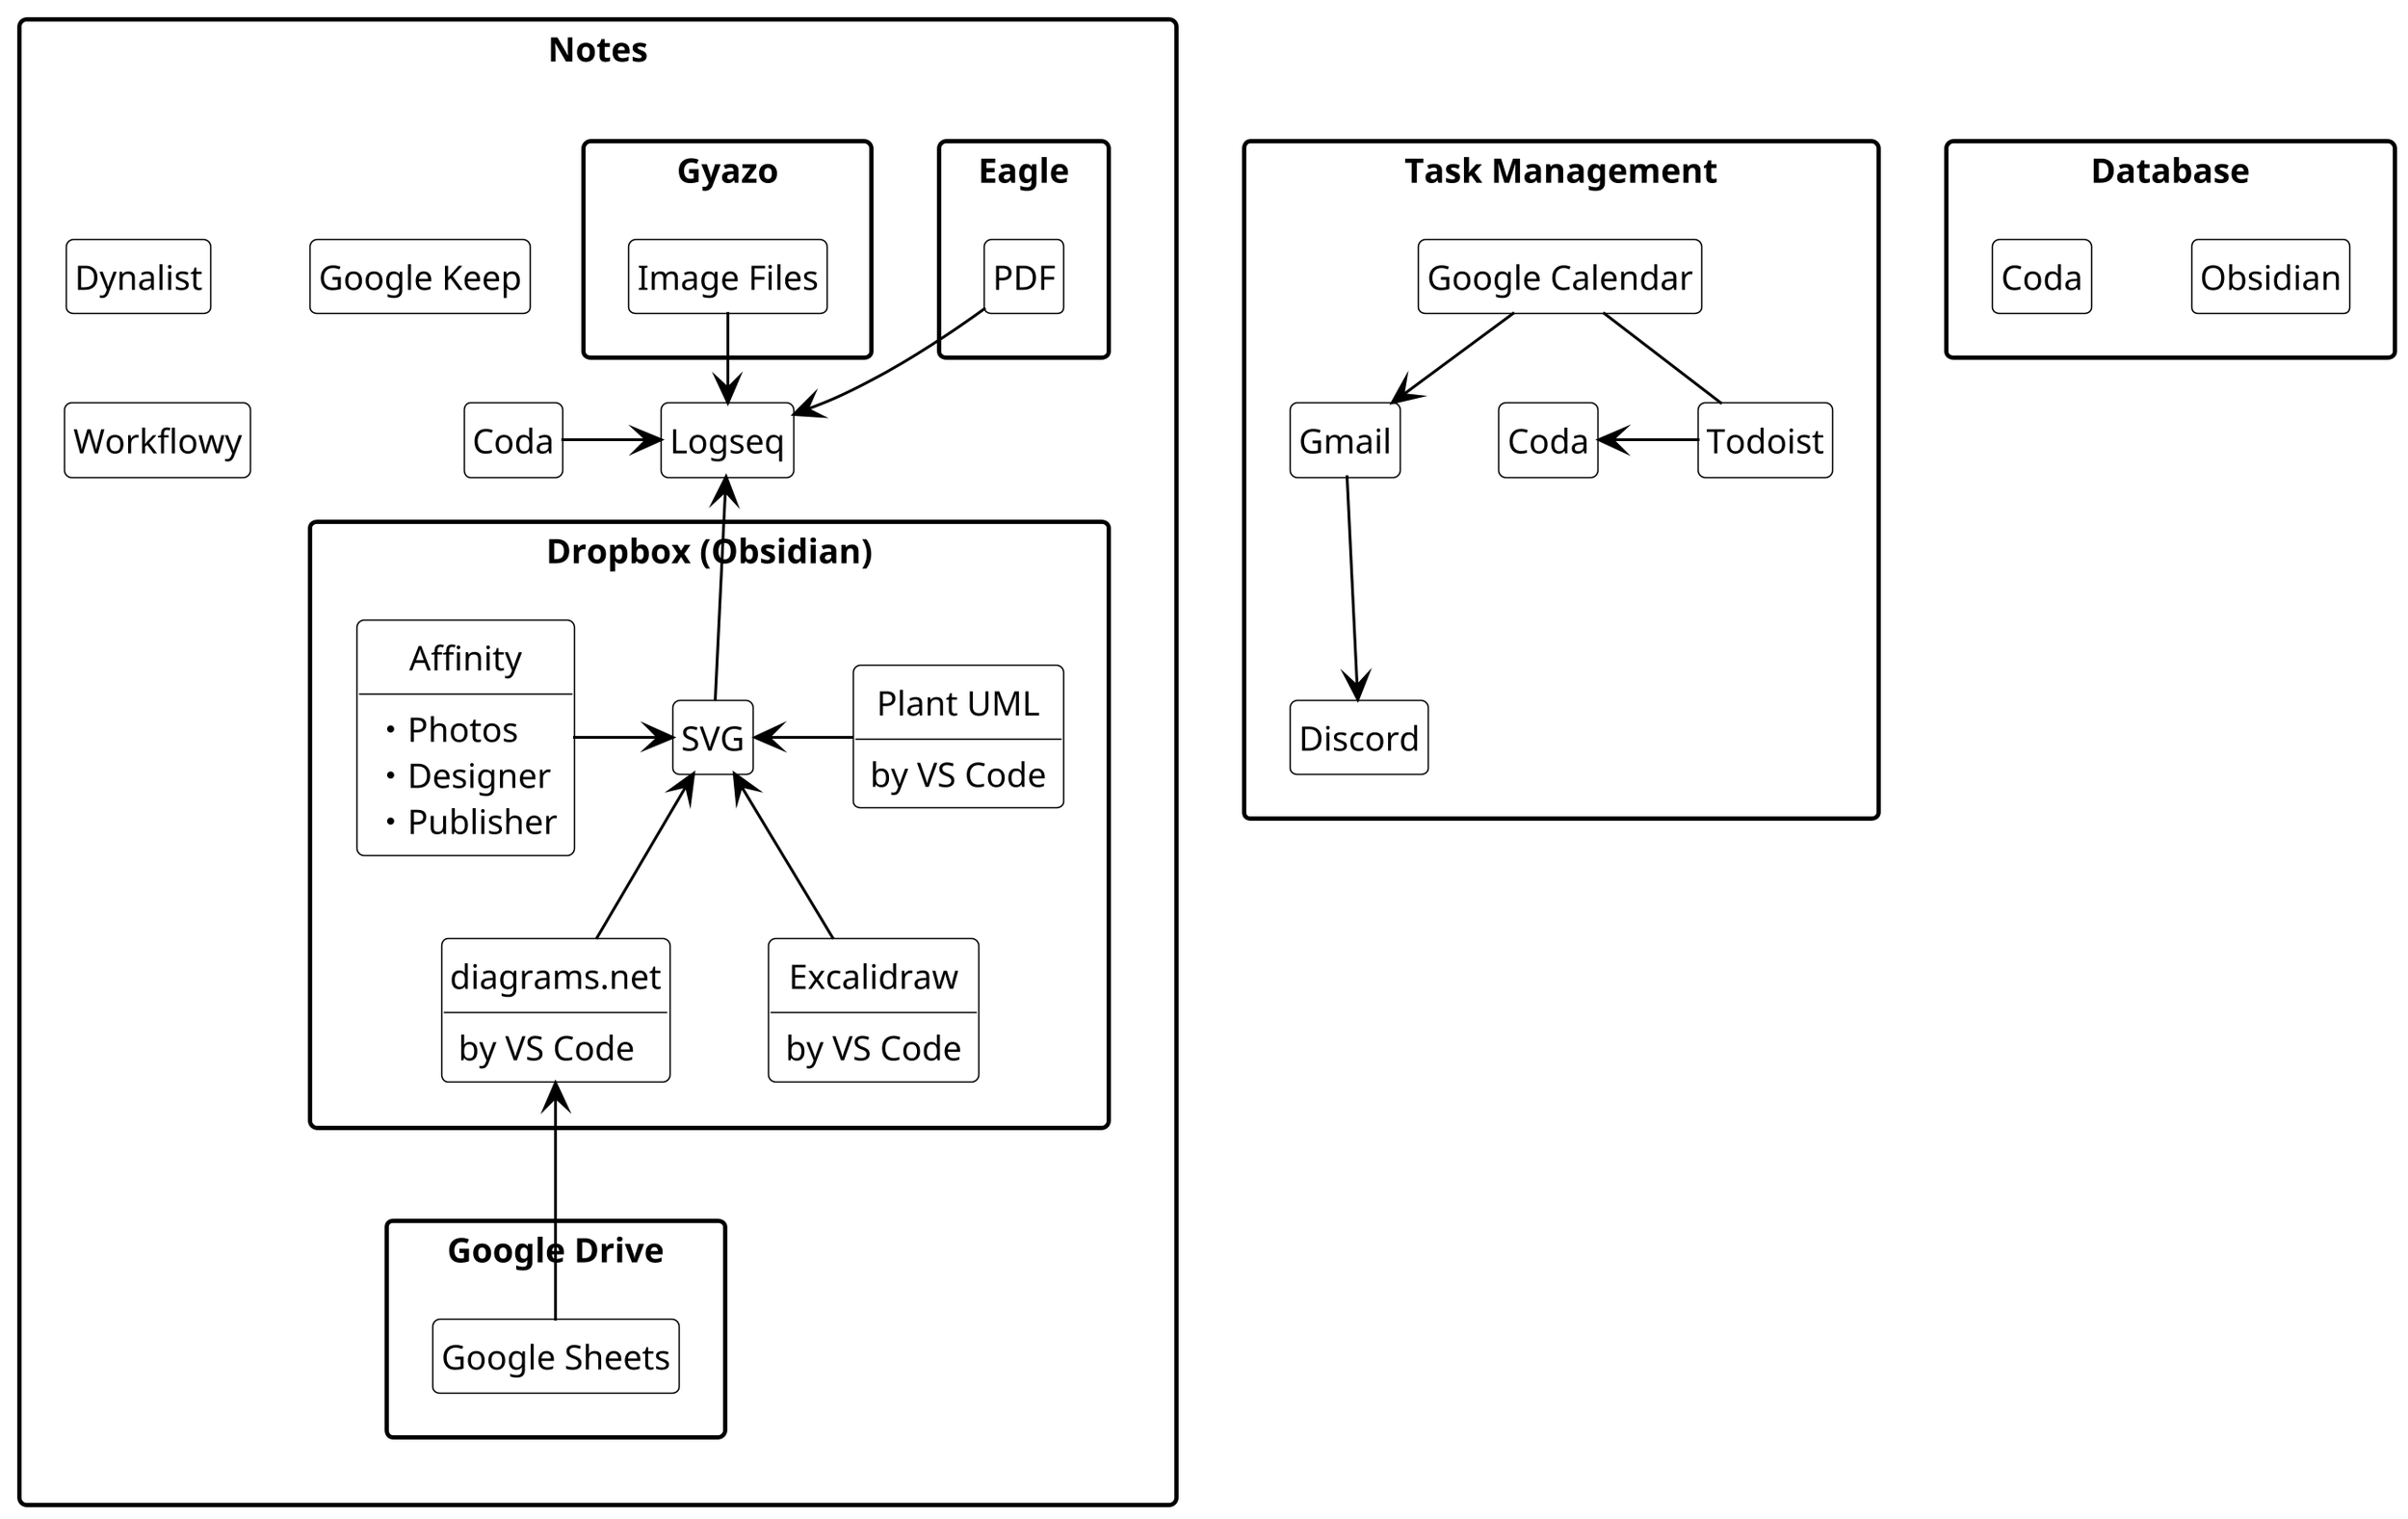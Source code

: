 @startuml

hide circle
hide empty fields
hide empty methods

skinparam class {
    backGroundColor white
    borderColor black
    arrowColor black
}

skinparam package {
    style rectangle
}

skinparam {
    shadowing false
    ranksep 30
    dpi 300
    arrowThickness 1
    defaultFontSize 12
    arrowFontSize 8
}


package "Notes" {
    class "Logseq" as logseq
    package "Dropbox (Obsidian)" as dropbox{
        class "SVG" as svg
        class "diagrams.net" as diagramsnet {
            by VS Code
        }
        class "Excalidraw" as excalidraw {
            by VS Code
        }
        class "Plant UML" as plantuml {
            by VS Code
        }
        class "Affinity" as affinity {
            ・Photos
            ・Designer
            ・Publisher
        }
    }
    package "Google Drive" as googledrive {
        class "Google Sheets" as googlesheets
    }
    package "Eagle" as eagle {
        class "PDF" as pdf
    }
    package "Gyazo" as gyazo {
        class "Image Files" as imagefiles
    }
    class "Coda" as coda
    class "Dynalist" as dynalist 
    class "Google Keep" as googlekeep
    class "Workflowy" as workflowy
}

package "Database" {
    class "Obsidian" as obsidian
    class "Coda" as coda2
}

package "Task Management" {
    class "Coda" as coda3
    class "Todoist" as todoist
    class "Google Calendar" as googlecalendar
    class "Gmail" as gmail
    class "Discord" as discord
}

'Notes
logseq <-- svg
plantuml -u> svg
excalidraw -u-> svg
diagramsnet -u-> svg
affinity -> svg
googlesheets -u--> diagramsnet
logseq <-u- pdf
imagefiles --> logseq
coda -> logseq

'Database

'Task Management
googlecalendar -- todoist
gmail <-u- googlecalendar
gmail --> discord
todoist -u> coda3






@enduml